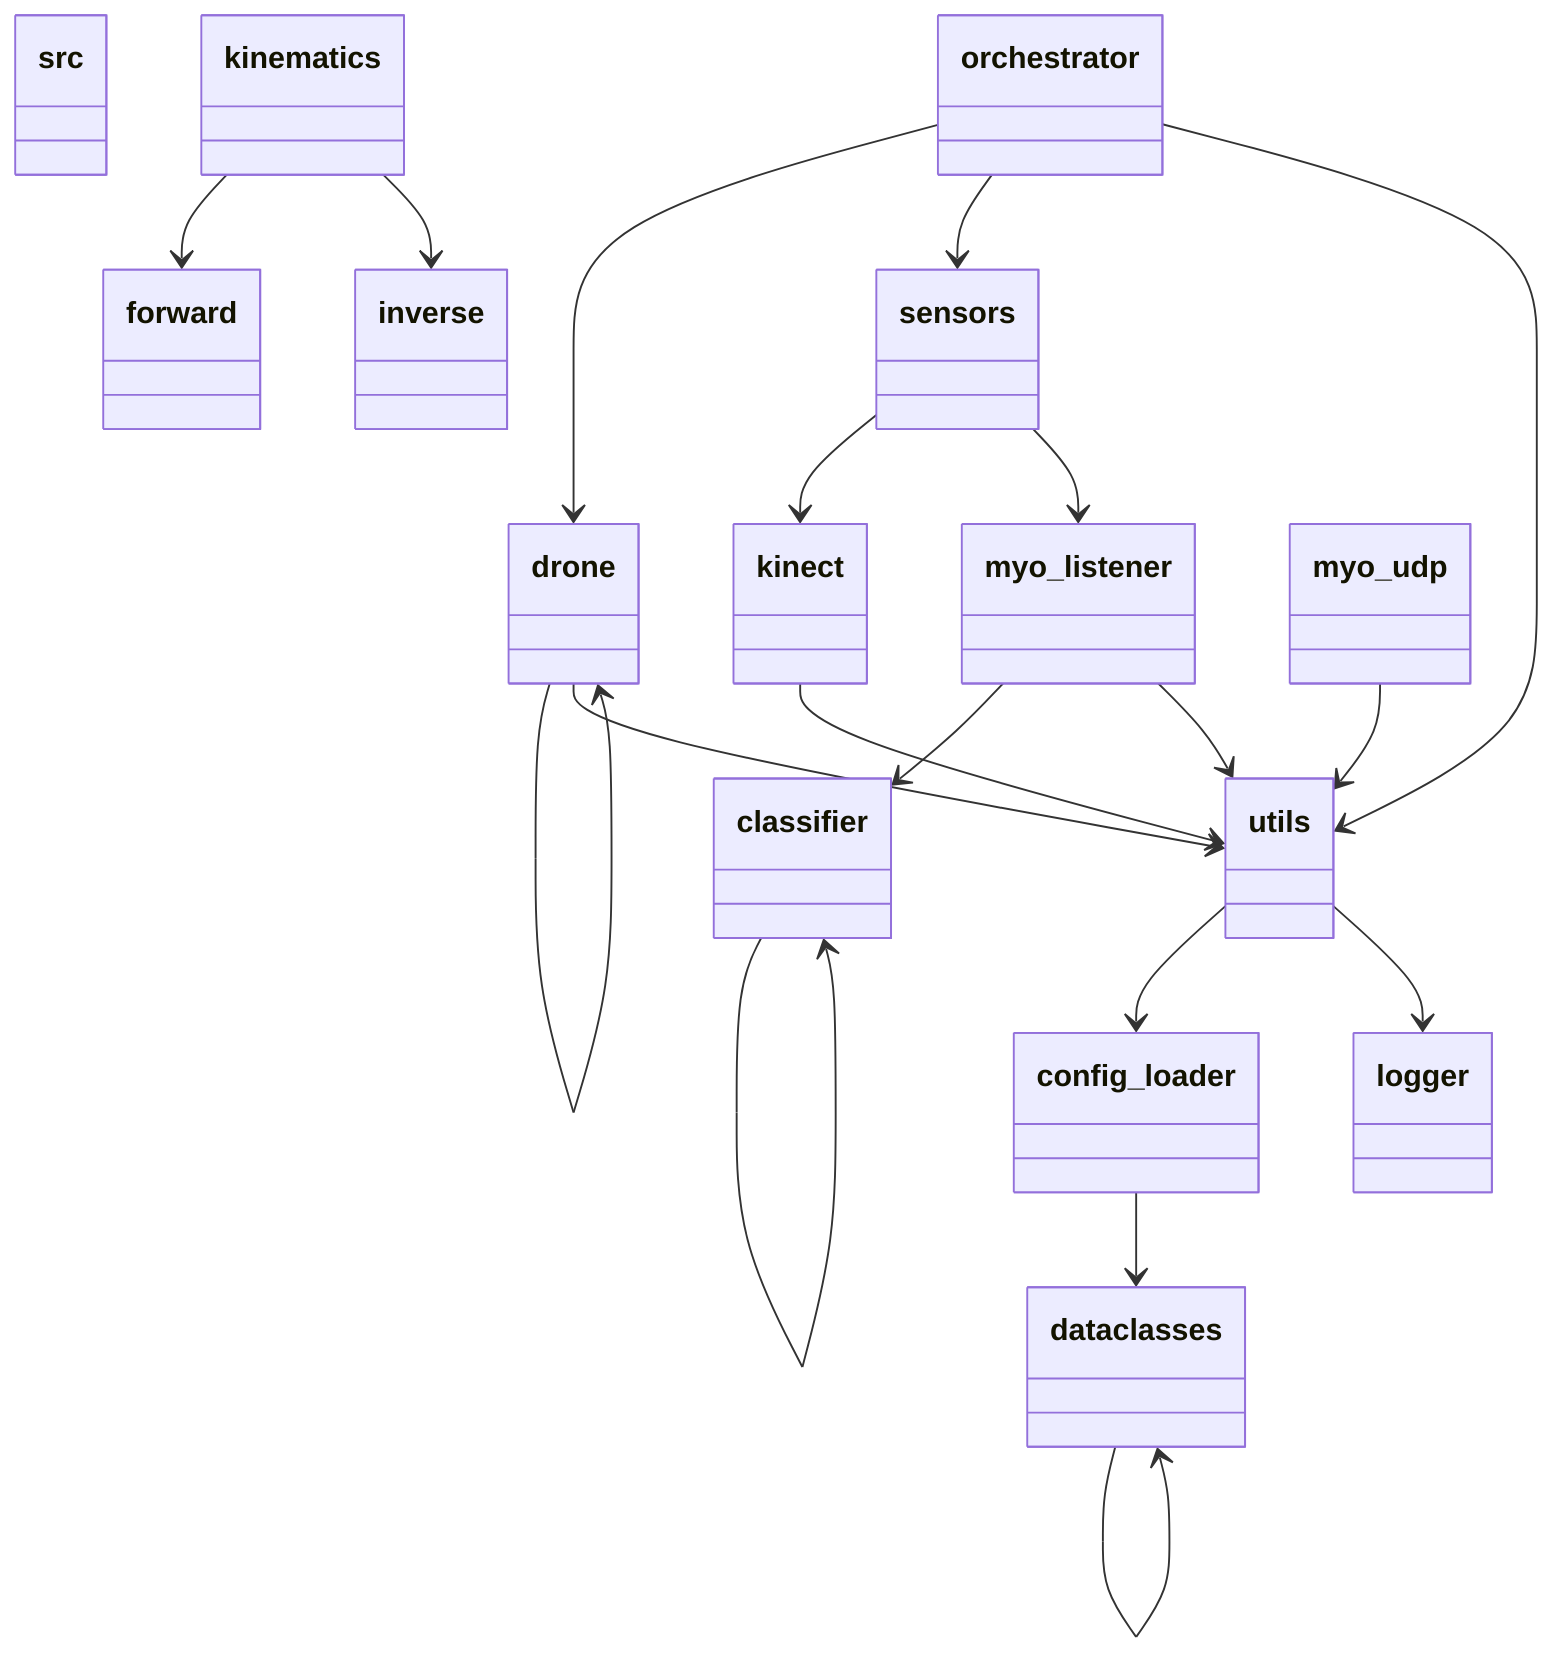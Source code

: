 classDiagram
  class src {
  }
  class classifier {
  }
  class classifier {
  }
  class drone {
  }
  class drone {
  }
  class kinematics {
  }
  class forward {
  }
  class inverse {
  }
  class orchestrator {
  }
  class sensors {
  }
  class kinect {
  }
  class myo_listener {
  }
  class myo_udp {
  }
  class utils {
  }
  class config_loader {
  }
  class dataclasses {
  }
  class logger {
  }
  classifier --> classifier
  drone --> drone
  drone --> utils
  kinematics --> forward
  kinematics --> inverse
  orchestrator --> drone
  orchestrator --> sensors
  orchestrator --> utils
  sensors --> kinect
  sensors --> myo_listener
  kinect --> utils
  myo_listener --> classifier
  myo_listener --> utils
  myo_udp --> utils
  utils --> config_loader
  utils --> logger
  config_loader --> dataclasses
  dataclasses --> dataclasses